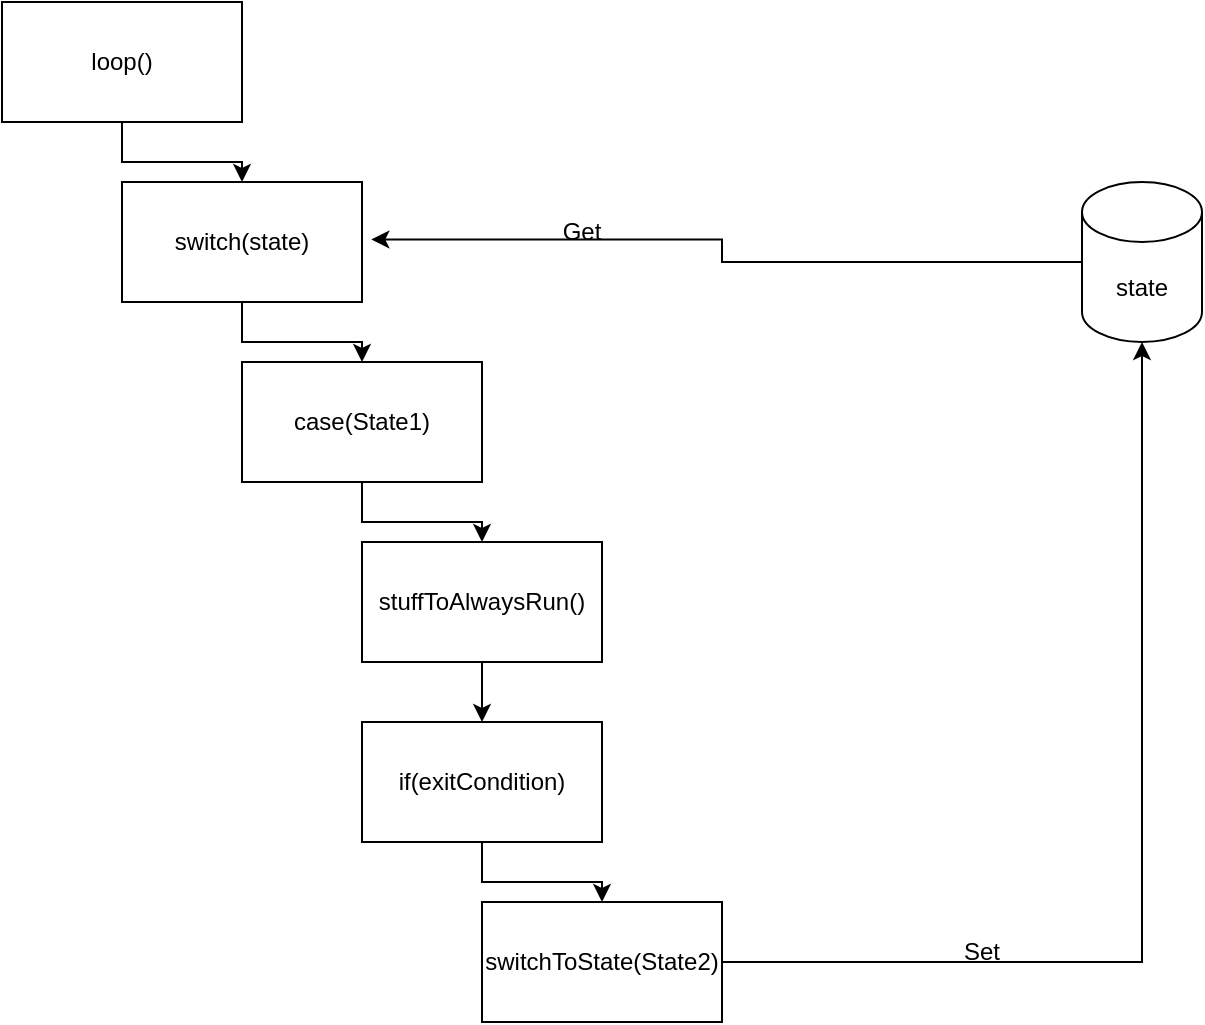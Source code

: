 <mxfile version="22.1.4" type="github">
  <diagram id="C5RBs43oDa-KdzZeNtuy" name="Page-1">
    <mxGraphModel dx="1137" dy="634" grid="1" gridSize="10" guides="1" tooltips="1" connect="1" arrows="1" fold="1" page="1" pageScale="1" pageWidth="827" pageHeight="1169" math="0" shadow="0">
      <root>
        <mxCell id="WIyWlLk6GJQsqaUBKTNV-0" />
        <mxCell id="WIyWlLk6GJQsqaUBKTNV-1" parent="WIyWlLk6GJQsqaUBKTNV-0" />
        <mxCell id="Vix07ySNlh0RLphaeHXG-4" value="" style="edgeStyle=orthogonalEdgeStyle;rounded=0;orthogonalLoop=1;jettySize=auto;html=1;" edge="1" parent="WIyWlLk6GJQsqaUBKTNV-1" source="Vix07ySNlh0RLphaeHXG-0" target="Vix07ySNlh0RLphaeHXG-1">
          <mxGeometry relative="1" as="geometry" />
        </mxCell>
        <mxCell id="Vix07ySNlh0RLphaeHXG-0" value="&lt;div&gt;loop()&lt;/div&gt;" style="rounded=0;whiteSpace=wrap;html=1;" vertex="1" parent="WIyWlLk6GJQsqaUBKTNV-1">
          <mxGeometry x="50" y="80" width="120" height="60" as="geometry" />
        </mxCell>
        <mxCell id="Vix07ySNlh0RLphaeHXG-7" style="edgeStyle=orthogonalEdgeStyle;rounded=0;orthogonalLoop=1;jettySize=auto;html=1;" edge="1" parent="WIyWlLk6GJQsqaUBKTNV-1" source="Vix07ySNlh0RLphaeHXG-1" target="Vix07ySNlh0RLphaeHXG-5">
          <mxGeometry relative="1" as="geometry" />
        </mxCell>
        <mxCell id="Vix07ySNlh0RLphaeHXG-1" value="switch(state)" style="rounded=0;whiteSpace=wrap;html=1;" vertex="1" parent="WIyWlLk6GJQsqaUBKTNV-1">
          <mxGeometry x="110" y="170" width="120" height="60" as="geometry" />
        </mxCell>
        <mxCell id="Vix07ySNlh0RLphaeHXG-9" style="edgeStyle=orthogonalEdgeStyle;rounded=0;orthogonalLoop=1;jettySize=auto;html=1;entryX=0.5;entryY=0;entryDx=0;entryDy=0;" edge="1" parent="WIyWlLk6GJQsqaUBKTNV-1" source="Vix07ySNlh0RLphaeHXG-5" target="Vix07ySNlh0RLphaeHXG-8">
          <mxGeometry relative="1" as="geometry" />
        </mxCell>
        <mxCell id="Vix07ySNlh0RLphaeHXG-5" value="case(State1)" style="rounded=0;whiteSpace=wrap;html=1;" vertex="1" parent="WIyWlLk6GJQsqaUBKTNV-1">
          <mxGeometry x="170" y="260" width="120" height="60" as="geometry" />
        </mxCell>
        <mxCell id="Vix07ySNlh0RLphaeHXG-11" style="edgeStyle=orthogonalEdgeStyle;rounded=0;orthogonalLoop=1;jettySize=auto;html=1;" edge="1" parent="WIyWlLk6GJQsqaUBKTNV-1" source="Vix07ySNlh0RLphaeHXG-8" target="Vix07ySNlh0RLphaeHXG-10">
          <mxGeometry relative="1" as="geometry" />
        </mxCell>
        <mxCell id="Vix07ySNlh0RLphaeHXG-8" value="stuffToAlwaysRun()" style="rounded=0;whiteSpace=wrap;html=1;" vertex="1" parent="WIyWlLk6GJQsqaUBKTNV-1">
          <mxGeometry x="230" y="350" width="120" height="60" as="geometry" />
        </mxCell>
        <mxCell id="Vix07ySNlh0RLphaeHXG-17" style="edgeStyle=orthogonalEdgeStyle;rounded=0;orthogonalLoop=1;jettySize=auto;html=1;" edge="1" parent="WIyWlLk6GJQsqaUBKTNV-1" source="Vix07ySNlh0RLphaeHXG-10" target="Vix07ySNlh0RLphaeHXG-14">
          <mxGeometry relative="1" as="geometry" />
        </mxCell>
        <mxCell id="Vix07ySNlh0RLphaeHXG-10" value="if(exitCondition)" style="rounded=0;whiteSpace=wrap;html=1;" vertex="1" parent="WIyWlLk6GJQsqaUBKTNV-1">
          <mxGeometry x="230" y="440" width="120" height="60" as="geometry" />
        </mxCell>
        <mxCell id="Vix07ySNlh0RLphaeHXG-12" value="state" style="shape=cylinder3;whiteSpace=wrap;html=1;boundedLbl=1;backgroundOutline=1;size=15;" vertex="1" parent="WIyWlLk6GJQsqaUBKTNV-1">
          <mxGeometry x="590" y="170" width="60" height="80" as="geometry" />
        </mxCell>
        <mxCell id="Vix07ySNlh0RLphaeHXG-13" style="edgeStyle=orthogonalEdgeStyle;rounded=0;orthogonalLoop=1;jettySize=auto;html=1;entryX=1.039;entryY=0.479;entryDx=0;entryDy=0;entryPerimeter=0;" edge="1" parent="WIyWlLk6GJQsqaUBKTNV-1" source="Vix07ySNlh0RLphaeHXG-12" target="Vix07ySNlh0RLphaeHXG-1">
          <mxGeometry relative="1" as="geometry" />
        </mxCell>
        <mxCell id="Vix07ySNlh0RLphaeHXG-14" value="switchToState(State2)" style="rounded=0;whiteSpace=wrap;html=1;" vertex="1" parent="WIyWlLk6GJQsqaUBKTNV-1">
          <mxGeometry x="290" y="530" width="120" height="60" as="geometry" />
        </mxCell>
        <mxCell id="Vix07ySNlh0RLphaeHXG-18" style="edgeStyle=orthogonalEdgeStyle;rounded=0;orthogonalLoop=1;jettySize=auto;html=1;entryX=0.5;entryY=1;entryDx=0;entryDy=0;entryPerimeter=0;" edge="1" parent="WIyWlLk6GJQsqaUBKTNV-1" source="Vix07ySNlh0RLphaeHXG-14" target="Vix07ySNlh0RLphaeHXG-12">
          <mxGeometry relative="1" as="geometry" />
        </mxCell>
        <mxCell id="Vix07ySNlh0RLphaeHXG-23" style="edgeStyle=orthogonalEdgeStyle;rounded=0;orthogonalLoop=1;jettySize=auto;html=1;entryX=0.5;entryY=0;entryDx=0;entryDy=0;" edge="1" parent="WIyWlLk6GJQsqaUBKTNV-1" target="Vix07ySNlh0RLphaeHXG-20">
          <mxGeometry relative="1" as="geometry">
            <mxPoint x="290.029" y="680" as="sourcePoint" />
          </mxGeometry>
        </mxCell>
        <mxCell id="Vix07ySNlh0RLphaeHXG-25" style="edgeStyle=orthogonalEdgeStyle;rounded=0;orthogonalLoop=1;jettySize=auto;html=1;entryX=0.5;entryY=0;entryDx=0;entryDy=0;" edge="1" parent="WIyWlLk6GJQsqaUBKTNV-1" target="Vix07ySNlh0RLphaeHXG-24">
          <mxGeometry relative="1" as="geometry">
            <mxPoint x="230.029" y="770" as="sourcePoint" />
          </mxGeometry>
        </mxCell>
        <mxCell id="Vix07ySNlh0RLphaeHXG-26" value="&lt;div&gt;Set&lt;/div&gt;" style="text;html=1;strokeColor=none;fillColor=none;align=center;verticalAlign=middle;whiteSpace=wrap;rounded=0;" vertex="1" parent="WIyWlLk6GJQsqaUBKTNV-1">
          <mxGeometry x="510" y="540" width="60" height="30" as="geometry" />
        </mxCell>
        <mxCell id="Vix07ySNlh0RLphaeHXG-27" value="&lt;div&gt;Get&lt;/div&gt;" style="text;html=1;strokeColor=none;fillColor=none;align=center;verticalAlign=middle;whiteSpace=wrap;rounded=0;" vertex="1" parent="WIyWlLk6GJQsqaUBKTNV-1">
          <mxGeometry x="310" y="180" width="60" height="30" as="geometry" />
        </mxCell>
      </root>
    </mxGraphModel>
  </diagram>
</mxfile>
